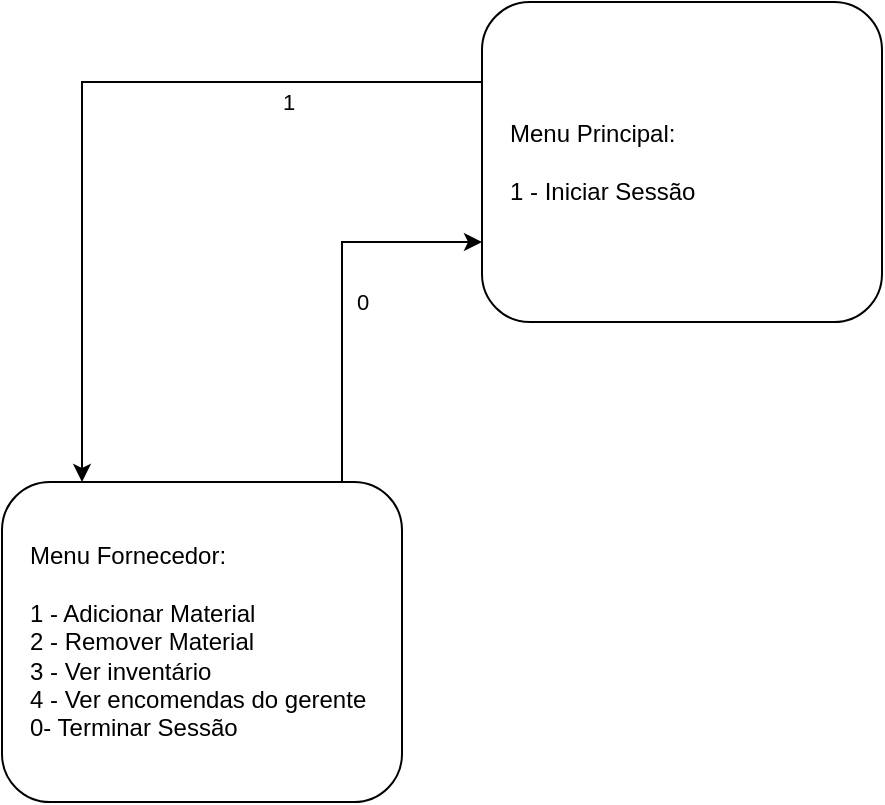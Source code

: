 <mxfile version="24.2.1" type="device">
  <diagram name="Página-1" id="C-PClh7iX6JLdaMJABn4">
    <mxGraphModel dx="1674" dy="746" grid="1" gridSize="10" guides="1" tooltips="1" connect="1" arrows="1" fold="1" page="1" pageScale="1" pageWidth="827" pageHeight="1169" math="0" shadow="0">
      <root>
        <mxCell id="0" />
        <mxCell id="1" parent="0" />
        <mxCell id="1dmnMxwKKWMNMVrGBrF0-2" value="Menu Principal:&lt;br&gt;&lt;br&gt;&lt;div&gt;1 - Iniciar Sessão&lt;/div&gt;" style="rounded=1;whiteSpace=wrap;html=1;align=left;spacingLeft=12;" parent="1" vertex="1">
          <mxGeometry x="320" y="120" width="200" height="160" as="geometry" />
        </mxCell>
        <mxCell id="olk4RV9NaSBeg0otqcRm-2" value="Menu Fornecedor:&lt;br&gt;&lt;br&gt;&lt;div&gt;1 - Adicionar Material&lt;br&gt;&lt;/div&gt;&lt;div&gt;2 - Remover Material&lt;br&gt;3 - Ver inventário&lt;br&gt;&lt;/div&gt;&lt;div&gt;4 - Ver encomendas do gerente&lt;/div&gt;0- Terminar Sessão" style="rounded=1;whiteSpace=wrap;html=1;align=left;spacingLeft=12;" parent="1" vertex="1">
          <mxGeometry x="80" y="360" width="200" height="160" as="geometry" />
        </mxCell>
        <mxCell id="olk4RV9NaSBeg0otqcRm-3" value="" style="edgeStyle=orthogonalEdgeStyle;rounded=0;orthogonalLoop=1;jettySize=auto;html=1;" parent="1" source="1dmnMxwKKWMNMVrGBrF0-2" target="olk4RV9NaSBeg0otqcRm-2" edge="1">
          <mxGeometry relative="1" as="geometry">
            <mxPoint x="140" y="100" as="sourcePoint" />
            <Array as="points">
              <mxPoint x="120" y="160" />
            </Array>
            <mxPoint x="180" y="240" as="targetPoint" />
          </mxGeometry>
        </mxCell>
        <mxCell id="olk4RV9NaSBeg0otqcRm-4" value="1" style="edgeLabel;html=1;align=center;verticalAlign=middle;resizable=0;points=[];" parent="olk4RV9NaSBeg0otqcRm-3" vertex="1" connectable="0">
          <mxGeometry x="-0.612" y="-1" relative="1" as="geometry">
            <mxPoint x="-20" y="11" as="offset" />
          </mxGeometry>
        </mxCell>
        <mxCell id="olk4RV9NaSBeg0otqcRm-17" value="0" style="edgeStyle=orthogonalEdgeStyle;rounded=0;orthogonalLoop=1;jettySize=auto;html=1;" parent="1" edge="1">
          <mxGeometry y="-10" relative="1" as="geometry">
            <mxPoint x="240" y="360" as="sourcePoint" />
            <Array as="points">
              <mxPoint x="250" y="360" />
              <mxPoint x="250" y="240" />
            </Array>
            <mxPoint x="320" y="240" as="targetPoint" />
            <mxPoint as="offset" />
          </mxGeometry>
        </mxCell>
      </root>
    </mxGraphModel>
  </diagram>
</mxfile>
